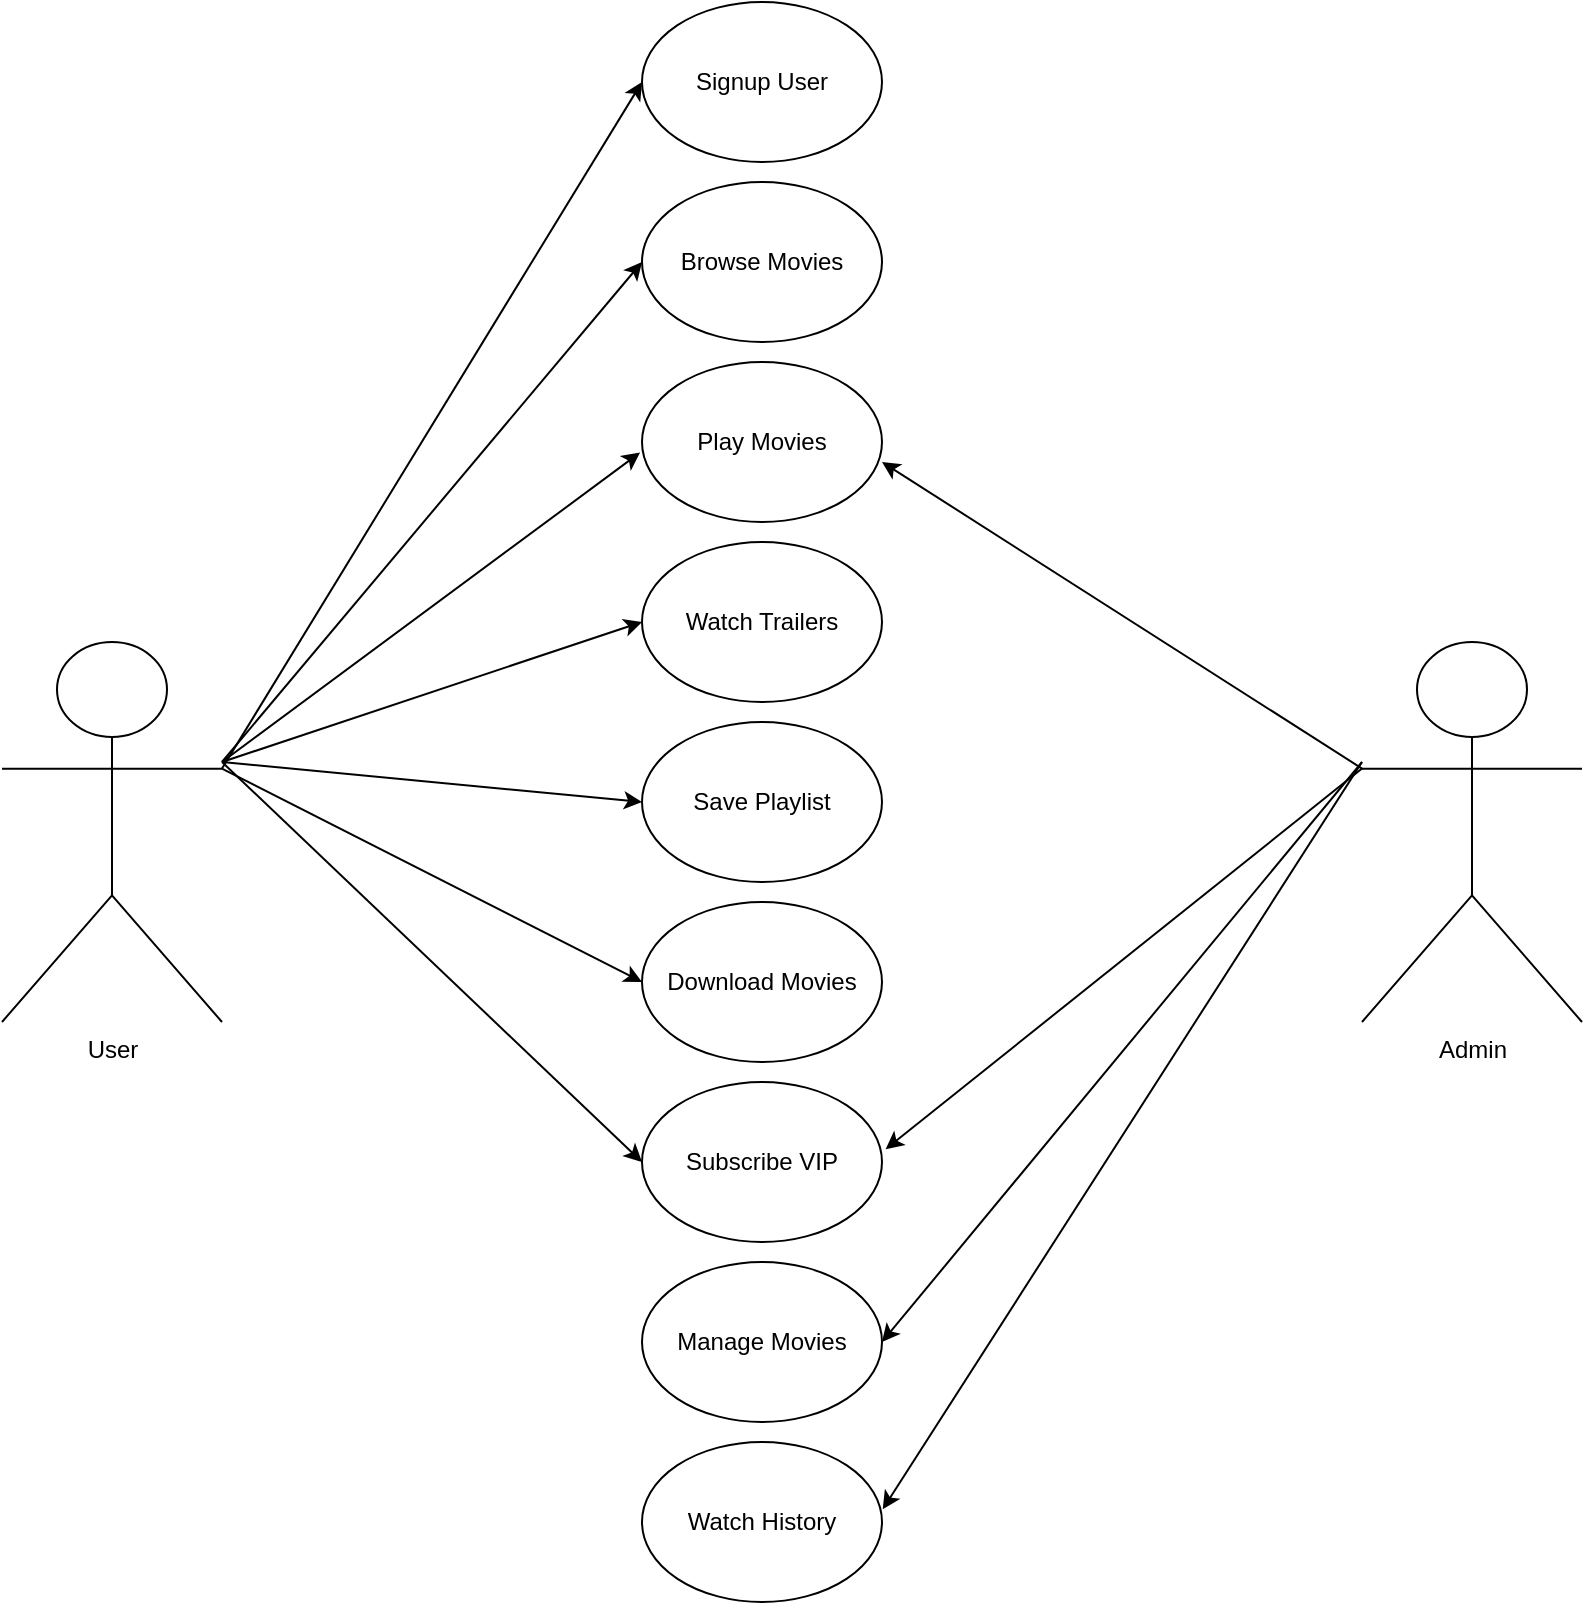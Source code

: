 <mxfile version="14.5.7" type="device"><diagram id="XzQRfbXJK90laGK8rlv0" name="Page-1"><mxGraphModel dx="981" dy="554" grid="1" gridSize="10" guides="1" tooltips="1" connect="1" arrows="1" fold="1" page="1" pageScale="1" pageWidth="850" pageHeight="1100" math="0" shadow="0"><root><mxCell id="0"/><mxCell id="1" parent="0"/><mxCell id="agIZBXfUBJqcTWEk0K2S-1" value="User" style="shape=umlActor;verticalLabelPosition=bottom;verticalAlign=top;html=1;outlineConnect=0;" vertex="1" parent="1"><mxGeometry x="40" y="320" width="110" height="190" as="geometry"/></mxCell><mxCell id="agIZBXfUBJqcTWEk0K2S-2" value="Signup User" style="ellipse;whiteSpace=wrap;html=1;" vertex="1" parent="1"><mxGeometry x="360" width="120" height="80" as="geometry"/></mxCell><mxCell id="agIZBXfUBJqcTWEk0K2S-3" value="Admin" style="shape=umlActor;verticalLabelPosition=bottom;verticalAlign=top;html=1;outlineConnect=0;" vertex="1" parent="1"><mxGeometry x="720" y="320" width="110" height="190" as="geometry"/></mxCell><mxCell id="agIZBXfUBJqcTWEk0K2S-14" value="" style="endArrow=classic;html=1;exitX=1;exitY=0.333;exitDx=0;exitDy=0;exitPerimeter=0;entryX=0;entryY=0.5;entryDx=0;entryDy=0;" edge="1" parent="1" source="agIZBXfUBJqcTWEk0K2S-1" target="agIZBXfUBJqcTWEk0K2S-2"><mxGeometry width="50" height="50" relative="1" as="geometry"><mxPoint x="360" y="240" as="sourcePoint"/><mxPoint x="410" y="190" as="targetPoint"/></mxGeometry></mxCell><mxCell id="agIZBXfUBJqcTWEk0K2S-15" value="" style="endArrow=classic;html=1;exitX=0;exitY=0.333;exitDx=0;exitDy=0;exitPerimeter=0;entryX=1;entryY=0.625;entryDx=0;entryDy=0;entryPerimeter=0;" edge="1" parent="1" source="agIZBXfUBJqcTWEk0K2S-3" target="agIZBXfUBJqcTWEk0K2S-17"><mxGeometry width="50" height="50" relative="1" as="geometry"><mxPoint x="190" y="153.333" as="sourcePoint"/><mxPoint x="470" y="120" as="targetPoint"/></mxGeometry></mxCell><mxCell id="agIZBXfUBJqcTWEk0K2S-16" value="Browse Movies" style="ellipse;whiteSpace=wrap;html=1;" vertex="1" parent="1"><mxGeometry x="360" y="90" width="120" height="80" as="geometry"/></mxCell><mxCell id="agIZBXfUBJqcTWEk0K2S-17" value="Play Movies" style="ellipse;whiteSpace=wrap;html=1;" vertex="1" parent="1"><mxGeometry x="360" y="180" width="120" height="80" as="geometry"/></mxCell><mxCell id="agIZBXfUBJqcTWEk0K2S-18" value="Watch Trailers" style="ellipse;whiteSpace=wrap;html=1;" vertex="1" parent="1"><mxGeometry x="360" y="270" width="120" height="80" as="geometry"/></mxCell><mxCell id="agIZBXfUBJqcTWEk0K2S-19" value="Save Playlist" style="ellipse;whiteSpace=wrap;html=1;" vertex="1" parent="1"><mxGeometry x="360" y="360" width="120" height="80" as="geometry"/></mxCell><mxCell id="agIZBXfUBJqcTWEk0K2S-20" value="Download Movies" style="ellipse;whiteSpace=wrap;html=1;" vertex="1" parent="1"><mxGeometry x="360" y="450" width="120" height="80" as="geometry"/></mxCell><mxCell id="agIZBXfUBJqcTWEk0K2S-21" value="Subscribe VIP" style="ellipse;whiteSpace=wrap;html=1;" vertex="1" parent="1"><mxGeometry x="360" y="540" width="120" height="80" as="geometry"/></mxCell><mxCell id="agIZBXfUBJqcTWEk0K2S-22" value="Manage Movies" style="ellipse;whiteSpace=wrap;html=1;" vertex="1" parent="1"><mxGeometry x="360" y="630" width="120" height="80" as="geometry"/></mxCell><mxCell id="agIZBXfUBJqcTWEk0K2S-23" value="Watch History" style="ellipse;whiteSpace=wrap;html=1;" vertex="1" parent="1"><mxGeometry x="360" y="720" width="120" height="80" as="geometry"/></mxCell><mxCell id="agIZBXfUBJqcTWEk0K2S-24" value="" style="endArrow=classic;html=1;entryX=0;entryY=0.5;entryDx=0;entryDy=0;" edge="1" parent="1" target="agIZBXfUBJqcTWEk0K2S-16"><mxGeometry width="50" height="50" relative="1" as="geometry"><mxPoint x="150" y="380" as="sourcePoint"/><mxPoint x="370" y="50" as="targetPoint"/></mxGeometry></mxCell><mxCell id="agIZBXfUBJqcTWEk0K2S-25" value="" style="endArrow=classic;html=1;entryX=-0.008;entryY=0.566;entryDx=0;entryDy=0;entryPerimeter=0;" edge="1" parent="1" target="agIZBXfUBJqcTWEk0K2S-17"><mxGeometry width="50" height="50" relative="1" as="geometry"><mxPoint x="150" y="380" as="sourcePoint"/><mxPoint x="370" y="140" as="targetPoint"/></mxGeometry></mxCell><mxCell id="agIZBXfUBJqcTWEk0K2S-26" value="" style="endArrow=classic;html=1;entryX=0;entryY=0.5;entryDx=0;entryDy=0;" edge="1" parent="1" target="agIZBXfUBJqcTWEk0K2S-18"><mxGeometry width="50" height="50" relative="1" as="geometry"><mxPoint x="150" y="380" as="sourcePoint"/><mxPoint x="369.04" y="235.28" as="targetPoint"/></mxGeometry></mxCell><mxCell id="agIZBXfUBJqcTWEk0K2S-27" value="" style="endArrow=classic;html=1;entryX=0;entryY=0.5;entryDx=0;entryDy=0;" edge="1" parent="1" target="agIZBXfUBJqcTWEk0K2S-19"><mxGeometry width="50" height="50" relative="1" as="geometry"><mxPoint x="150" y="380" as="sourcePoint"/><mxPoint x="370" y="320" as="targetPoint"/></mxGeometry></mxCell><mxCell id="agIZBXfUBJqcTWEk0K2S-28" value="" style="endArrow=classic;html=1;entryX=0;entryY=0.5;entryDx=0;entryDy=0;exitX=1;exitY=0.333;exitDx=0;exitDy=0;exitPerimeter=0;" edge="1" parent="1" source="agIZBXfUBJqcTWEk0K2S-1" target="agIZBXfUBJqcTWEk0K2S-20"><mxGeometry width="50" height="50" relative="1" as="geometry"><mxPoint x="160" y="390" as="sourcePoint"/><mxPoint x="370" y="410" as="targetPoint"/></mxGeometry></mxCell><mxCell id="agIZBXfUBJqcTWEk0K2S-29" value="" style="endArrow=classic;html=1;entryX=0;entryY=0.5;entryDx=0;entryDy=0;" edge="1" parent="1" target="agIZBXfUBJqcTWEk0K2S-21"><mxGeometry width="50" height="50" relative="1" as="geometry"><mxPoint x="150" y="380" as="sourcePoint"/><mxPoint x="370" y="500" as="targetPoint"/></mxGeometry></mxCell><mxCell id="agIZBXfUBJqcTWEk0K2S-30" value="" style="endArrow=classic;html=1;exitX=0;exitY=0.333;exitDx=0;exitDy=0;exitPerimeter=0;entryX=1.015;entryY=0.42;entryDx=0;entryDy=0;entryPerimeter=0;" edge="1" parent="1" source="agIZBXfUBJqcTWEk0K2S-3" target="agIZBXfUBJqcTWEk0K2S-21"><mxGeometry width="50" height="50" relative="1" as="geometry"><mxPoint x="730" y="393.333" as="sourcePoint"/><mxPoint x="490" y="240" as="targetPoint"/></mxGeometry></mxCell><mxCell id="agIZBXfUBJqcTWEk0K2S-31" value="" style="endArrow=classic;html=1;entryX=1;entryY=0.5;entryDx=0;entryDy=0;" edge="1" parent="1" target="agIZBXfUBJqcTWEk0K2S-22"><mxGeometry width="50" height="50" relative="1" as="geometry"><mxPoint x="720" y="380" as="sourcePoint"/><mxPoint x="491.8" y="583.6" as="targetPoint"/></mxGeometry></mxCell><mxCell id="agIZBXfUBJqcTWEk0K2S-32" value="" style="endArrow=classic;html=1;entryX=1.003;entryY=0.42;entryDx=0;entryDy=0;entryPerimeter=0;" edge="1" parent="1" target="agIZBXfUBJqcTWEk0K2S-23"><mxGeometry width="50" height="50" relative="1" as="geometry"><mxPoint x="720" y="380" as="sourcePoint"/><mxPoint x="490" y="680" as="targetPoint"/></mxGeometry></mxCell></root></mxGraphModel></diagram></mxfile>